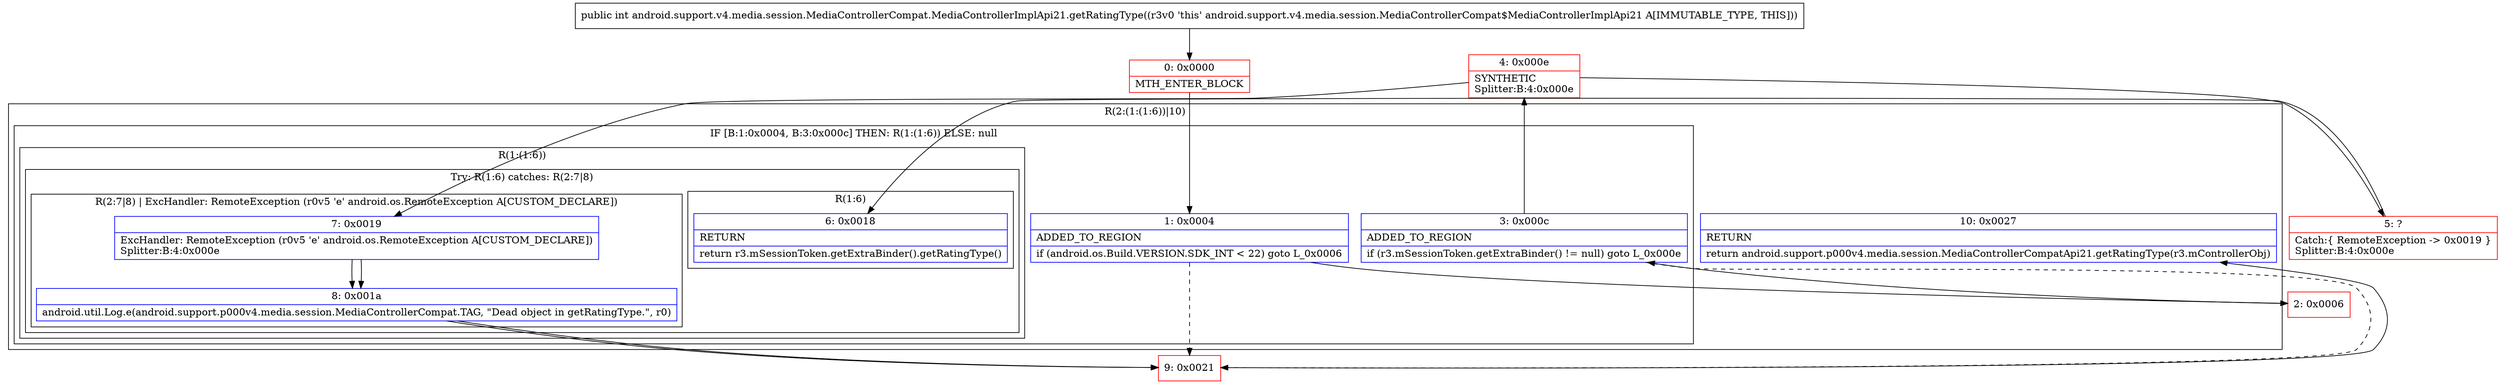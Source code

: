 digraph "CFG forandroid.support.v4.media.session.MediaControllerCompat.MediaControllerImplApi21.getRatingType()I" {
subgraph cluster_Region_138260401 {
label = "R(2:(1:(1:6))|10)";
node [shape=record,color=blue];
subgraph cluster_IfRegion_1566716037 {
label = "IF [B:1:0x0004, B:3:0x000c] THEN: R(1:(1:6)) ELSE: null";
node [shape=record,color=blue];
Node_1 [shape=record,label="{1\:\ 0x0004|ADDED_TO_REGION\l|if (android.os.Build.VERSION.SDK_INT \< 22) goto L_0x0006\l}"];
Node_3 [shape=record,label="{3\:\ 0x000c|ADDED_TO_REGION\l|if (r3.mSessionToken.getExtraBinder() != null) goto L_0x000e\l}"];
subgraph cluster_Region_1610949584 {
label = "R(1:(1:6))";
node [shape=record,color=blue];
subgraph cluster_TryCatchRegion_977367753 {
label = "Try: R(1:6) catches: R(2:7|8)";
node [shape=record,color=blue];
subgraph cluster_Region_1608782359 {
label = "R(1:6)";
node [shape=record,color=blue];
Node_6 [shape=record,label="{6\:\ 0x0018|RETURN\l|return r3.mSessionToken.getExtraBinder().getRatingType()\l}"];
}
subgraph cluster_Region_332330870 {
label = "R(2:7|8) | ExcHandler: RemoteException (r0v5 'e' android.os.RemoteException A[CUSTOM_DECLARE])\l";
node [shape=record,color=blue];
Node_7 [shape=record,label="{7\:\ 0x0019|ExcHandler: RemoteException (r0v5 'e' android.os.RemoteException A[CUSTOM_DECLARE])\lSplitter:B:4:0x000e\l}"];
Node_8 [shape=record,label="{8\:\ 0x001a|android.util.Log.e(android.support.p000v4.media.session.MediaControllerCompat.TAG, \"Dead object in getRatingType.\", r0)\l}"];
}
}
}
}
Node_10 [shape=record,label="{10\:\ 0x0027|RETURN\l|return android.support.p000v4.media.session.MediaControllerCompatApi21.getRatingType(r3.mControllerObj)\l}"];
}
subgraph cluster_Region_332330870 {
label = "R(2:7|8) | ExcHandler: RemoteException (r0v5 'e' android.os.RemoteException A[CUSTOM_DECLARE])\l";
node [shape=record,color=blue];
Node_7 [shape=record,label="{7\:\ 0x0019|ExcHandler: RemoteException (r0v5 'e' android.os.RemoteException A[CUSTOM_DECLARE])\lSplitter:B:4:0x000e\l}"];
Node_8 [shape=record,label="{8\:\ 0x001a|android.util.Log.e(android.support.p000v4.media.session.MediaControllerCompat.TAG, \"Dead object in getRatingType.\", r0)\l}"];
}
Node_0 [shape=record,color=red,label="{0\:\ 0x0000|MTH_ENTER_BLOCK\l}"];
Node_2 [shape=record,color=red,label="{2\:\ 0x0006}"];
Node_4 [shape=record,color=red,label="{4\:\ 0x000e|SYNTHETIC\lSplitter:B:4:0x000e\l}"];
Node_5 [shape=record,color=red,label="{5\:\ ?|Catch:\{ RemoteException \-\> 0x0019 \}\lSplitter:B:4:0x000e\l}"];
Node_9 [shape=record,color=red,label="{9\:\ 0x0021}"];
MethodNode[shape=record,label="{public int android.support.v4.media.session.MediaControllerCompat.MediaControllerImplApi21.getRatingType((r3v0 'this' android.support.v4.media.session.MediaControllerCompat$MediaControllerImplApi21 A[IMMUTABLE_TYPE, THIS])) }"];
MethodNode -> Node_0;
Node_1 -> Node_2;
Node_1 -> Node_9[style=dashed];
Node_3 -> Node_4;
Node_3 -> Node_9[style=dashed];
Node_7 -> Node_8;
Node_8 -> Node_9;
Node_7 -> Node_8;
Node_8 -> Node_9;
Node_0 -> Node_1;
Node_2 -> Node_3;
Node_4 -> Node_5;
Node_4 -> Node_7;
Node_5 -> Node_6;
Node_9 -> Node_10;
}

